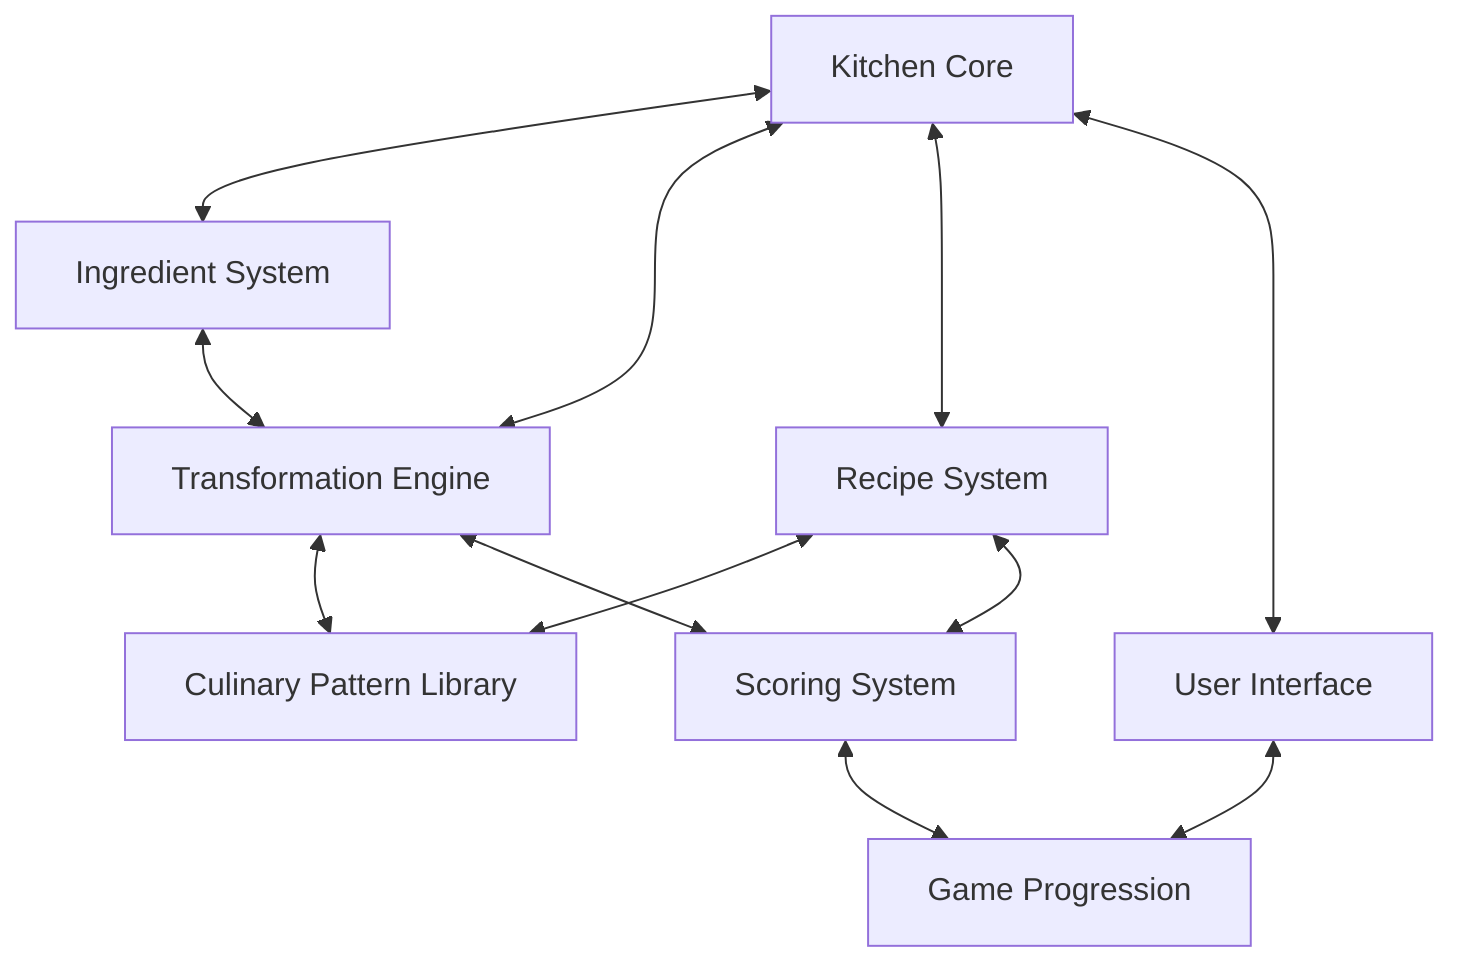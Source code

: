 graph TD
    A[Kitchen Core] <--> B[Ingredient System]
    A <--> C[Transformation Engine]
    B <--> C
    A <--> D[Recipe System]
    D <--> E[Culinary Pattern Library]
    C <--> E
    D <--> F[Scoring System]
    C <--> F
    A <--> G[User Interface]
    G <--> H[Game Progression]
    F <--> H